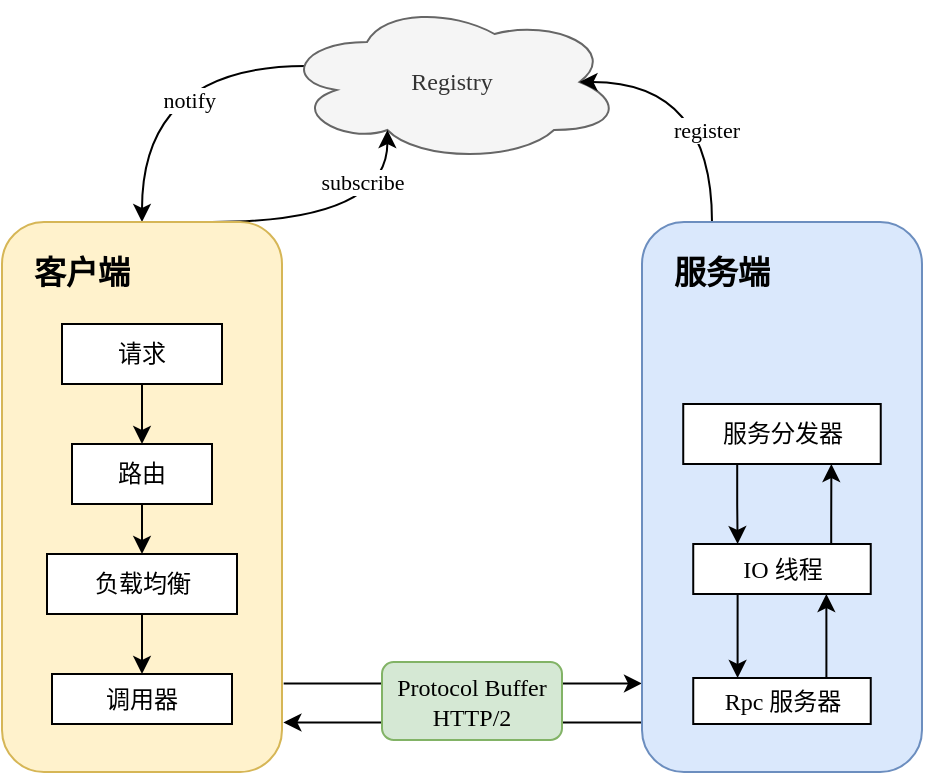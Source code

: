 <mxfile version="26.2.13">
  <diagram name="第 1 页" id="NeJ6XsY5_A4ip7li1P60">
    <mxGraphModel dx="1123" dy="548" grid="1" gridSize="10" guides="1" tooltips="1" connect="1" arrows="1" fold="1" page="1" pageScale="1" pageWidth="827" pageHeight="1169" math="0" shadow="0">
      <root>
        <mxCell id="0" />
        <mxCell id="1" parent="0" />
        <mxCell id="UCOcALUk2iL8AtdviBTW-11" style="rounded=0;orthogonalLoop=1;jettySize=auto;html=1;exitX=0.07;exitY=0.4;exitDx=0;exitDy=0;exitPerimeter=0;entryX=0.5;entryY=0;entryDx=0;entryDy=0;fontFamily=Times New Roman;edgeStyle=orthogonalEdgeStyle;curved=1;" parent="1" source="UCOcALUk2iL8AtdviBTW-6" target="UCOcALUk2iL8AtdviBTW-2" edge="1">
          <mxGeometry relative="1" as="geometry">
            <Array as="points">
              <mxPoint x="140" y="232" />
            </Array>
          </mxGeometry>
        </mxCell>
        <mxCell id="UCOcALUk2iL8AtdviBTW-12" value="&amp;nbsp;notify" style="edgeLabel;html=1;align=center;verticalAlign=middle;resizable=0;points=[];fontFamily=Times New Roman;" parent="UCOcALUk2iL8AtdviBTW-11" vertex="1" connectable="0">
          <mxGeometry x="-0.017" y="2" relative="1" as="geometry">
            <mxPoint x="18" y="15" as="offset" />
          </mxGeometry>
        </mxCell>
        <mxCell id="UCOcALUk2iL8AtdviBTW-6" value="Registry" style="ellipse;shape=cloud;whiteSpace=wrap;html=1;fontFamily=Times New Roman;fillColor=#f5f5f5;strokeColor=#666666;fontColor=#333333;" parent="1" vertex="1">
          <mxGeometry x="210" y="200" width="170" height="80" as="geometry" />
        </mxCell>
        <mxCell id="UCOcALUk2iL8AtdviBTW-9" style="rounded=0;orthogonalLoop=1;jettySize=auto;html=1;fontFamily=Times New Roman;entryX=0.31;entryY=0.8;entryDx=0;entryDy=0;entryPerimeter=0;exitX=0.75;exitY=0;exitDx=0;exitDy=0;edgeStyle=orthogonalEdgeStyle;curved=1;" parent="1" source="UCOcALUk2iL8AtdviBTW-2" target="UCOcALUk2iL8AtdviBTW-6" edge="1">
          <mxGeometry relative="1" as="geometry">
            <mxPoint x="240" y="280" as="targetPoint" />
            <Array as="points">
              <mxPoint x="263" y="310" />
            </Array>
          </mxGeometry>
        </mxCell>
        <mxCell id="UCOcALUk2iL8AtdviBTW-10" value="subscribe" style="edgeLabel;html=1;align=center;verticalAlign=middle;resizable=0;points=[];fontFamily=Times New Roman;" parent="UCOcALUk2iL8AtdviBTW-9" vertex="1" connectable="0">
          <mxGeometry x="-0.225" y="1" relative="1" as="geometry">
            <mxPoint x="23" y="-19" as="offset" />
          </mxGeometry>
        </mxCell>
        <mxCell id="UCOcALUk2iL8AtdviBTW-13" style="edgeStyle=orthogonalEdgeStyle;rounded=0;orthogonalLoop=1;jettySize=auto;html=1;exitX=0.25;exitY=0;exitDx=0;exitDy=0;entryX=0.875;entryY=0.5;entryDx=0;entryDy=0;entryPerimeter=0;fontFamily=Times New Roman;curved=1;" parent="1" source="UCOcALUk2iL8AtdviBTW-3" target="UCOcALUk2iL8AtdviBTW-6" edge="1">
          <mxGeometry relative="1" as="geometry">
            <Array as="points">
              <mxPoint x="425" y="240" />
            </Array>
          </mxGeometry>
        </mxCell>
        <mxCell id="UCOcALUk2iL8AtdviBTW-14" value="register" style="edgeLabel;html=1;align=center;verticalAlign=middle;resizable=0;points=[];fontFamily=Times New Roman;" parent="UCOcALUk2iL8AtdviBTW-13" vertex="1" connectable="0">
          <mxGeometry x="-0.034" y="3" relative="1" as="geometry">
            <mxPoint y="20" as="offset" />
          </mxGeometry>
        </mxCell>
        <mxCell id="UCOcALUk2iL8AtdviBTW-32" value="" style="endArrow=classic;html=1;rounded=0;exitX=1.006;exitY=0.839;exitDx=0;exitDy=0;exitPerimeter=0;entryX=0;entryY=0.839;entryDx=0;entryDy=0;entryPerimeter=0;fontFamily=Times New Roman;" parent="1" source="UCOcALUk2iL8AtdviBTW-2" target="UCOcALUk2iL8AtdviBTW-3" edge="1">
          <mxGeometry width="50" height="50" relative="1" as="geometry">
            <mxPoint x="300" y="610" as="sourcePoint" />
            <mxPoint x="350" y="560" as="targetPoint" />
          </mxGeometry>
        </mxCell>
        <mxCell id="UCOcALUk2iL8AtdviBTW-33" value="" style="endArrow=classic;html=1;rounded=0;exitX=0;exitY=0.91;exitDx=0;exitDy=0;exitPerimeter=0;entryX=1.005;entryY=0.91;entryDx=0;entryDy=0;entryPerimeter=0;fontFamily=Times New Roman;" parent="1" source="UCOcALUk2iL8AtdviBTW-3" target="UCOcALUk2iL8AtdviBTW-2" edge="1">
          <mxGeometry width="50" height="50" relative="1" as="geometry">
            <mxPoint x="450" y="550" as="sourcePoint" />
            <mxPoint x="211" y="550" as="targetPoint" />
          </mxGeometry>
        </mxCell>
        <mxCell id="UCOcALUk2iL8AtdviBTW-39" value="" style="group;fontStyle=1;fontFamily=Times New Roman;" parent="1" vertex="1" connectable="0">
          <mxGeometry x="70" y="310" width="140" height="275" as="geometry" />
        </mxCell>
        <mxCell id="UCOcALUk2iL8AtdviBTW-2" value="" style="rounded=1;whiteSpace=wrap;html=1;fontFamily=Times New Roman;fillColor=#fff2cc;strokeColor=#d6b656;" parent="UCOcALUk2iL8AtdviBTW-39" vertex="1">
          <mxGeometry width="140" height="275" as="geometry" />
        </mxCell>
        <mxCell id="UCOcALUk2iL8AtdviBTW-37" style="edgeStyle=orthogonalEdgeStyle;rounded=0;orthogonalLoop=1;jettySize=auto;html=1;entryX=0.5;entryY=0;entryDx=0;entryDy=0;fontFamily=宋体;" parent="UCOcALUk2iL8AtdviBTW-39" source="UCOcALUk2iL8AtdviBTW-4" target="UCOcALUk2iL8AtdviBTW-7" edge="1">
          <mxGeometry relative="1" as="geometry" />
        </mxCell>
        <mxCell id="UCOcALUk2iL8AtdviBTW-4" value="路由" style="rounded=0;whiteSpace=wrap;html=1;fontFamily=宋体;" parent="UCOcALUk2iL8AtdviBTW-39" vertex="1">
          <mxGeometry x="35" y="111" width="70" height="30" as="geometry" />
        </mxCell>
        <mxCell id="UCOcALUk2iL8AtdviBTW-38" style="edgeStyle=orthogonalEdgeStyle;rounded=0;orthogonalLoop=1;jettySize=auto;html=1;entryX=0.5;entryY=0;entryDx=0;entryDy=0;fontFamily=宋体;" parent="UCOcALUk2iL8AtdviBTW-39" source="UCOcALUk2iL8AtdviBTW-7" target="UCOcALUk2iL8AtdviBTW-8" edge="1">
          <mxGeometry relative="1" as="geometry" />
        </mxCell>
        <mxCell id="UCOcALUk2iL8AtdviBTW-7" value="负载均衡" style="rounded=0;whiteSpace=wrap;html=1;fontFamily=宋体;" parent="UCOcALUk2iL8AtdviBTW-39" vertex="1">
          <mxGeometry x="22.5" y="166" width="95" height="30" as="geometry" />
        </mxCell>
        <mxCell id="UCOcALUk2iL8AtdviBTW-8" value="调用器" style="rounded=0;whiteSpace=wrap;html=1;fontFamily=宋体;" parent="UCOcALUk2iL8AtdviBTW-39" vertex="1">
          <mxGeometry x="25" y="226" width="90" height="25" as="geometry" />
        </mxCell>
        <mxCell id="UCOcALUk2iL8AtdviBTW-35" style="edgeStyle=orthogonalEdgeStyle;rounded=0;orthogonalLoop=1;jettySize=auto;html=1;entryX=0.5;entryY=0;entryDx=0;entryDy=0;fontFamily=宋体;" parent="UCOcALUk2iL8AtdviBTW-39" source="UCOcALUk2iL8AtdviBTW-19" target="UCOcALUk2iL8AtdviBTW-4" edge="1">
          <mxGeometry relative="1" as="geometry" />
        </mxCell>
        <mxCell id="UCOcALUk2iL8AtdviBTW-19" value="请求" style="rounded=0;whiteSpace=wrap;html=1;fontFamily=宋体;" parent="UCOcALUk2iL8AtdviBTW-39" vertex="1">
          <mxGeometry x="30" y="51" width="80" height="30" as="geometry" />
        </mxCell>
        <mxCell id="UCOcALUk2iL8AtdviBTW-42" value="&lt;b&gt;客户端&lt;/b&gt;" style="text;html=1;align=center;verticalAlign=middle;whiteSpace=wrap;rounded=0;fontFamily=宋体;fontSize=16;" parent="UCOcALUk2iL8AtdviBTW-39" vertex="1">
          <mxGeometry x="10" y="10" width="60" height="30" as="geometry" />
        </mxCell>
        <mxCell id="UCOcALUk2iL8AtdviBTW-40" value="" style="group;fontFamily=Times New Roman;fontSize=16;" parent="1" vertex="1" connectable="0">
          <mxGeometry x="390" y="310" width="140" height="275" as="geometry" />
        </mxCell>
        <mxCell id="UCOcALUk2iL8AtdviBTW-3" value="" style="rounded=1;whiteSpace=wrap;html=1;fontFamily=Times New Roman;fillColor=#dae8fc;strokeColor=#6c8ebf;" parent="UCOcALUk2iL8AtdviBTW-40" vertex="1">
          <mxGeometry width="140" height="275" as="geometry" />
        </mxCell>
        <mxCell id="UCOcALUk2iL8AtdviBTW-26" style="edgeStyle=orthogonalEdgeStyle;rounded=0;orthogonalLoop=1;jettySize=auto;html=1;entryX=0.75;entryY=1;entryDx=0;entryDy=0;fontFamily=Times New Roman;" parent="UCOcALUk2iL8AtdviBTW-40" source="UCOcALUk2iL8AtdviBTW-5" target="UCOcALUk2iL8AtdviBTW-23" edge="1">
          <mxGeometry relative="1" as="geometry">
            <Array as="points">
              <mxPoint x="92.62" y="208" />
            </Array>
          </mxGeometry>
        </mxCell>
        <mxCell id="UCOcALUk2iL8AtdviBTW-28" style="edgeStyle=orthogonalEdgeStyle;rounded=0;orthogonalLoop=1;jettySize=auto;html=1;exitX=0.25;exitY=1;exitDx=0;exitDy=0;fontFamily=Times New Roman;" parent="UCOcALUk2iL8AtdviBTW-40" source="UCOcALUk2iL8AtdviBTW-23" target="UCOcALUk2iL8AtdviBTW-5" edge="1">
          <mxGeometry relative="1" as="geometry">
            <Array as="points">
              <mxPoint x="47.62" y="207" />
              <mxPoint x="47.62" y="207" />
            </Array>
          </mxGeometry>
        </mxCell>
        <mxCell id="UCOcALUk2iL8AtdviBTW-5" value="Rpc &lt;font face=&quot;宋体&quot;&gt;服务器&lt;/font&gt;" style="rounded=0;whiteSpace=wrap;html=1;fontFamily=Times New Roman;" parent="UCOcALUk2iL8AtdviBTW-40" vertex="1">
          <mxGeometry x="25.62" y="228" width="88.75" height="23" as="geometry" />
        </mxCell>
        <mxCell id="UCOcALUk2iL8AtdviBTW-20" value="&lt;font face=&quot;宋体&quot;&gt;服务分发器&lt;/font&gt;" style="rounded=0;whiteSpace=wrap;html=1;fontFamily=Times New Roman;" parent="UCOcALUk2iL8AtdviBTW-40" vertex="1">
          <mxGeometry x="20.62" y="91" width="98.75" height="30" as="geometry" />
        </mxCell>
        <mxCell id="UCOcALUk2iL8AtdviBTW-30" style="edgeStyle=orthogonalEdgeStyle;rounded=0;orthogonalLoop=1;jettySize=auto;html=1;entryX=0.75;entryY=1;entryDx=0;entryDy=0;fontFamily=Times New Roman;" parent="UCOcALUk2iL8AtdviBTW-40" source="UCOcALUk2iL8AtdviBTW-23" target="UCOcALUk2iL8AtdviBTW-20" edge="1">
          <mxGeometry relative="1" as="geometry">
            <Array as="points">
              <mxPoint x="94.62" y="151" />
              <mxPoint x="94.62" y="151" />
            </Array>
          </mxGeometry>
        </mxCell>
        <mxCell id="UCOcALUk2iL8AtdviBTW-31" style="edgeStyle=orthogonalEdgeStyle;rounded=0;orthogonalLoop=1;jettySize=auto;html=1;exitX=0.25;exitY=1;exitDx=0;exitDy=0;entryX=0.25;entryY=0;entryDx=0;entryDy=0;fontFamily=Times New Roman;" parent="UCOcALUk2iL8AtdviBTW-40" source="UCOcALUk2iL8AtdviBTW-20" target="UCOcALUk2iL8AtdviBTW-23" edge="1">
          <mxGeometry relative="1" as="geometry">
            <Array as="points">
              <mxPoint x="47.62" y="121" />
              <mxPoint x="47.62" y="141" />
            </Array>
          </mxGeometry>
        </mxCell>
        <mxCell id="UCOcALUk2iL8AtdviBTW-23" value="IO &lt;font face=&quot;宋体&quot;&gt;线程&lt;/font&gt;" style="rounded=0;whiteSpace=wrap;html=1;fontFamily=Times New Roman;" parent="UCOcALUk2iL8AtdviBTW-40" vertex="1">
          <mxGeometry x="25.62" y="161" width="88.75" height="25" as="geometry" />
        </mxCell>
        <mxCell id="UCOcALUk2iL8AtdviBTW-53" value="&lt;font face=&quot;宋体&quot;&gt;服务端&lt;/font&gt;" style="text;html=1;align=center;verticalAlign=middle;whiteSpace=wrap;rounded=0;fontStyle=1;fontFamily=Times New Roman;fontSize=16;" parent="UCOcALUk2iL8AtdviBTW-40" vertex="1">
          <mxGeometry x="10" y="10" width="60" height="30" as="geometry" />
        </mxCell>
        <mxCell id="UCOcALUk2iL8AtdviBTW-41" value="Protocol Buffer&lt;div&gt;HTTP/2&lt;/div&gt;" style="rounded=1;whiteSpace=wrap;html=1;fontFamily=Times New Roman;fillColor=#d5e8d4;strokeColor=#82b366;" parent="1" vertex="1">
          <mxGeometry x="260" y="530" width="90" height="39" as="geometry" />
        </mxCell>
      </root>
    </mxGraphModel>
  </diagram>
</mxfile>
